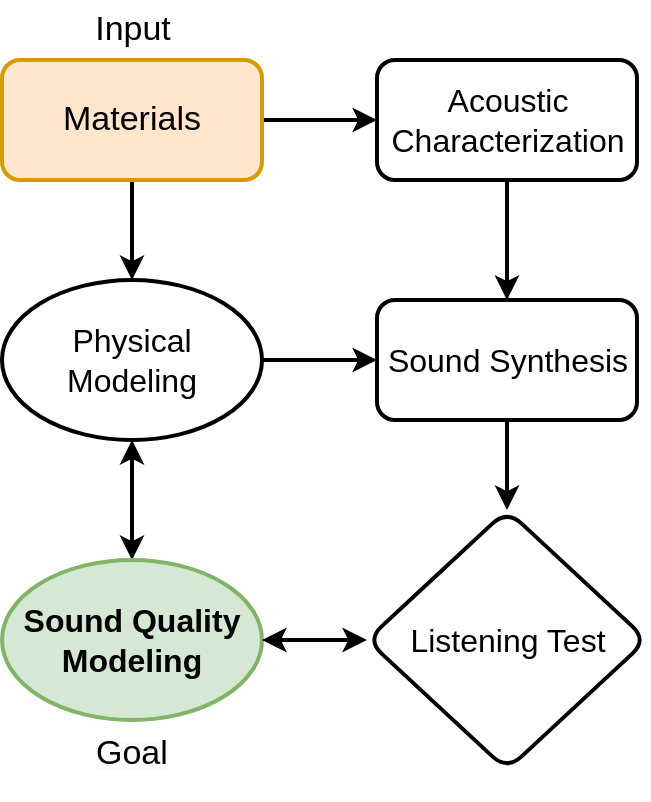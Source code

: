<mxfile version="24.0.5" type="github">
  <diagram name="Page-1" id="O7lrSdsMmmD433fcDyEp">
    <mxGraphModel dx="1294" dy="751" grid="1" gridSize="10" guides="1" tooltips="1" connect="1" arrows="1" fold="1" page="1" pageScale="1" pageWidth="850" pageHeight="1100" math="0" shadow="0">
      <root>
        <mxCell id="0" />
        <mxCell id="1" parent="0" />
        <mxCell id="BZzfBl-QzZFnFe_VPo3d-36" value="" style="edgeStyle=orthogonalEdgeStyle;rounded=0;orthogonalLoop=1;jettySize=auto;html=1;strokeWidth=2;" parent="1" source="BZzfBl-QzZFnFe_VPo3d-3" target="BZzfBl-QzZFnFe_VPo3d-13" edge="1">
          <mxGeometry relative="1" as="geometry" />
        </mxCell>
        <mxCell id="BZzfBl-QzZFnFe_VPo3d-3" value="Sound Synthesis" style="rounded=1;whiteSpace=wrap;html=1;strokeWidth=2;fontSize=16;" parent="1" vertex="1">
          <mxGeometry x="352.5" y="210" width="130" height="60" as="geometry" />
        </mxCell>
        <mxCell id="BZzfBl-QzZFnFe_VPo3d-28" value="" style="edgeStyle=orthogonalEdgeStyle;rounded=0;orthogonalLoop=1;jettySize=auto;html=1;strokeWidth=2;startArrow=classic;startFill=1;" parent="1" source="BZzfBl-QzZFnFe_VPo3d-5" target="BZzfBl-QzZFnFe_VPo3d-6" edge="1">
          <mxGeometry relative="1" as="geometry">
            <Array as="points">
              <mxPoint x="230" y="340" />
              <mxPoint x="230" y="340" />
            </Array>
          </mxGeometry>
        </mxCell>
        <mxCell id="BZzfBl-QzZFnFe_VPo3d-5" value="Sound Quality Modeling" style="ellipse;whiteSpace=wrap;html=1;strokeWidth=2;fontSize=16;fontStyle=1;fillColor=#d5e8d4;strokeColor=#82b366;" parent="1" vertex="1">
          <mxGeometry x="165" y="340" width="130" height="80" as="geometry" />
        </mxCell>
        <mxCell id="BZzfBl-QzZFnFe_VPo3d-34" value="" style="edgeStyle=orthogonalEdgeStyle;rounded=0;orthogonalLoop=1;jettySize=auto;html=1;strokeWidth=2;" parent="1" source="BZzfBl-QzZFnFe_VPo3d-6" target="BZzfBl-QzZFnFe_VPo3d-3" edge="1">
          <mxGeometry relative="1" as="geometry" />
        </mxCell>
        <mxCell id="BZzfBl-QzZFnFe_VPo3d-6" value="Physical Modeling" style="ellipse;whiteSpace=wrap;html=1;strokeWidth=2;fontSize=16;fontStyle=0" parent="1" vertex="1">
          <mxGeometry x="165" y="200" width="130" height="80" as="geometry" />
        </mxCell>
        <mxCell id="BZzfBl-QzZFnFe_VPo3d-27" value="" style="edgeStyle=orthogonalEdgeStyle;rounded=0;orthogonalLoop=1;jettySize=auto;html=1;strokeWidth=2;endArrow=classic;endFill=1;startArrow=classic;startFill=1;" parent="1" source="BZzfBl-QzZFnFe_VPo3d-13" target="BZzfBl-QzZFnFe_VPo3d-5" edge="1">
          <mxGeometry relative="1" as="geometry" />
        </mxCell>
        <mxCell id="BZzfBl-QzZFnFe_VPo3d-13" value="Listening Test" style="rhombus;whiteSpace=wrap;html=1;rounded=1;strokeWidth=2;fontSize=16;" parent="1" vertex="1">
          <mxGeometry x="347.5" y="315" width="140" height="130" as="geometry" />
        </mxCell>
        <mxCell id="BZzfBl-QzZFnFe_VPo3d-37" value="" style="edgeStyle=orthogonalEdgeStyle;rounded=0;orthogonalLoop=1;jettySize=auto;html=1;strokeWidth=2;" parent="1" source="BZzfBl-QzZFnFe_VPo3d-4" target="BZzfBl-QzZFnFe_VPo3d-3" edge="1">
          <mxGeometry relative="1" as="geometry" />
        </mxCell>
        <mxCell id="BZzfBl-QzZFnFe_VPo3d-4" value="Acoustic Characterization" style="rounded=1;whiteSpace=wrap;html=1;strokeWidth=2;fontSize=16;" parent="1" vertex="1">
          <mxGeometry x="352.5" y="90" width="130" height="60" as="geometry" />
        </mxCell>
        <mxCell id="8Ph14NCC7YNU8JkyqF3v-2" value="" style="edgeStyle=orthogonalEdgeStyle;rounded=0;orthogonalLoop=1;jettySize=auto;html=1;strokeWidth=2;startArrow=none;startFill=0;" edge="1" parent="1" source="8Ph14NCC7YNU8JkyqF3v-1" target="BZzfBl-QzZFnFe_VPo3d-4">
          <mxGeometry relative="1" as="geometry" />
        </mxCell>
        <mxCell id="8Ph14NCC7YNU8JkyqF3v-3" value="" style="edgeStyle=orthogonalEdgeStyle;rounded=0;orthogonalLoop=1;jettySize=auto;html=1;strokeWidth=2;startArrow=none;startFill=0;" edge="1" parent="1" source="8Ph14NCC7YNU8JkyqF3v-1" target="BZzfBl-QzZFnFe_VPo3d-6">
          <mxGeometry relative="1" as="geometry" />
        </mxCell>
        <mxCell id="8Ph14NCC7YNU8JkyqF3v-1" value="&lt;font style=&quot;font-size: 17px;&quot;&gt;Materials&lt;/font&gt;" style="rounded=1;whiteSpace=wrap;html=1;strokeWidth=2;fillColor=#ffe6cc;strokeColor=#d79b00;" vertex="1" parent="1">
          <mxGeometry x="165" y="90" width="130" height="60" as="geometry" />
        </mxCell>
        <mxCell id="8Ph14NCC7YNU8JkyqF3v-5" value="&lt;font style=&quot;font-size: 17px;&quot;&gt;Input&lt;/font&gt;" style="text;html=1;align=center;verticalAlign=middle;resizable=0;points=[];autosize=1;strokeColor=none;fillColor=none;" vertex="1" parent="1">
          <mxGeometry x="200" y="60" width="60" height="30" as="geometry" />
        </mxCell>
        <mxCell id="8Ph14NCC7YNU8JkyqF3v-6" value="&lt;span style=&quot;color: rgb(0, 0, 0); font-family: Helvetica; font-style: normal; font-variant-ligatures: normal; font-variant-caps: normal; font-weight: 400; letter-spacing: normal; orphans: 2; text-align: center; text-indent: 0px; text-transform: none; widows: 2; word-spacing: 0px; -webkit-text-stroke-width: 0px; white-space: nowrap; background-color: rgb(251, 251, 251); text-decoration-thickness: initial; text-decoration-style: initial; text-decoration-color: initial; float: none; display: inline !important;&quot;&gt;&lt;font style=&quot;font-size: 17px;&quot;&gt;Goal&lt;/font&gt;&lt;/span&gt;" style="text;whiteSpace=wrap;html=1;" vertex="1" parent="1">
          <mxGeometry x="210" y="420" width="70" height="40" as="geometry" />
        </mxCell>
      </root>
    </mxGraphModel>
  </diagram>
</mxfile>
